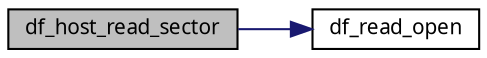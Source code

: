 digraph G
{
  edge [fontname="FreeSans.ttf",fontsize=10,labelfontname="FreeSans.ttf",labelfontsize=10];
  node [fontname="FreeSans.ttf",fontsize=10,shape=record];
  rankdir=LR;
  Node1 [label="df_host_read_sector",height=0.2,width=0.4,color="black", fillcolor="grey75", style="filled" fontcolor="black"];
  Node1 -> Node2 [color="midnightblue",fontsize=10,style="solid",fontname="FreeSans.ttf"];
  Node2 [label="df_read_open",height=0.2,width=0.4,color="black", fillcolor="white", style="filled",URL="$a00045.html#d4091a322e41042b846029ed3679d138",tooltip="This function opens a DF memory in read mode at a given sector address."];
}
